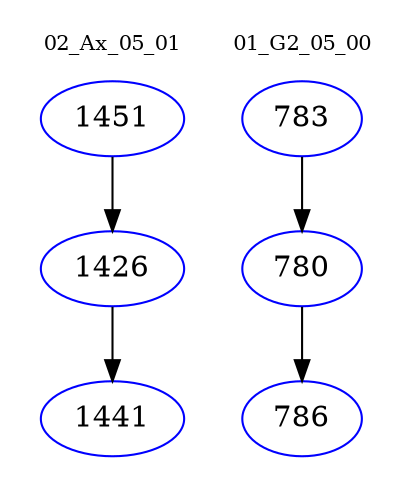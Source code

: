 digraph{
subgraph cluster_0 {
color = white
label = "02_Ax_05_01";
fontsize=10;
T0_1451 [label="1451", color="blue"]
T0_1451 -> T0_1426 [color="black"]
T0_1426 [label="1426", color="blue"]
T0_1426 -> T0_1441 [color="black"]
T0_1441 [label="1441", color="blue"]
}
subgraph cluster_1 {
color = white
label = "01_G2_05_00";
fontsize=10;
T1_783 [label="783", color="blue"]
T1_783 -> T1_780 [color="black"]
T1_780 [label="780", color="blue"]
T1_780 -> T1_786 [color="black"]
T1_786 [label="786", color="blue"]
}
}
